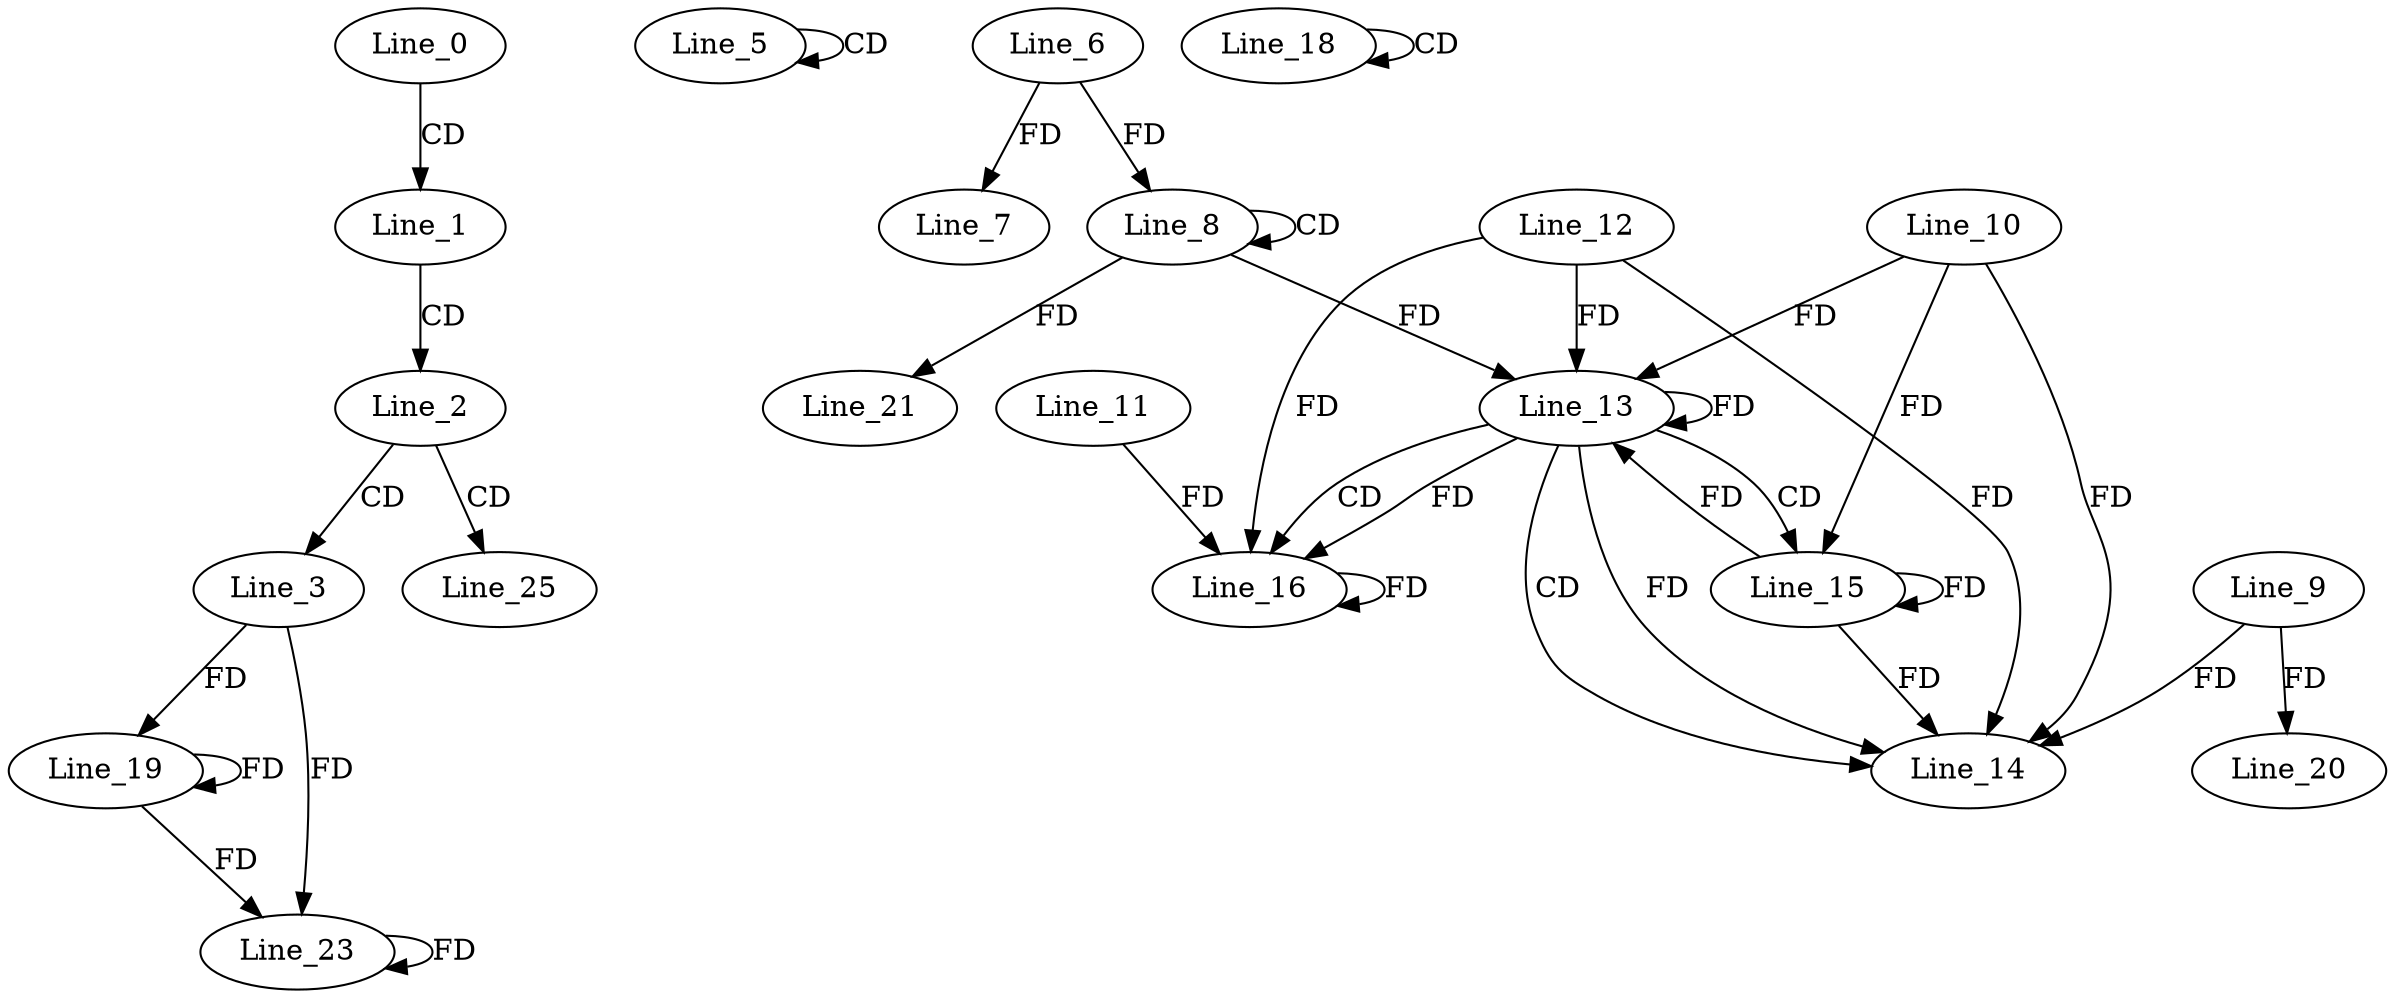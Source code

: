 digraph G {
  Line_0;
  Line_1;
  Line_2;
  Line_3;
  Line_5;
  Line_5;
  Line_6;
  Line_7;
  Line_8;
  Line_8;
  Line_13;
  Line_12;
  Line_13;
  Line_10;
  Line_13;
  Line_14;
  Line_9;
  Line_15;
  Line_16;
  Line_11;
  Line_18;
  Line_18;
  Line_19;
  Line_20;
  Line_21;
  Line_23;
  Line_25;
  Line_0 -> Line_1 [ label="CD" ];
  Line_1 -> Line_2 [ label="CD" ];
  Line_2 -> Line_3 [ label="CD" ];
  Line_5 -> Line_5 [ label="CD" ];
  Line_6 -> Line_7 [ label="FD" ];
  Line_8 -> Line_8 [ label="CD" ];
  Line_6 -> Line_8 [ label="FD" ];
  Line_13 -> Line_13 [ label="FD" ];
  Line_12 -> Line_13 [ label="FD" ];
  Line_8 -> Line_13 [ label="FD" ];
  Line_10 -> Line_13 [ label="FD" ];
  Line_13 -> Line_14 [ label="CD" ];
  Line_9 -> Line_14 [ label="FD" ];
  Line_10 -> Line_14 [ label="FD" ];
  Line_13 -> Line_14 [ label="FD" ];
  Line_12 -> Line_14 [ label="FD" ];
  Line_13 -> Line_15 [ label="CD" ];
  Line_15 -> Line_15 [ label="FD" ];
  Line_10 -> Line_15 [ label="FD" ];
  Line_13 -> Line_16 [ label="CD" ];
  Line_16 -> Line_16 [ label="FD" ];
  Line_11 -> Line_16 [ label="FD" ];
  Line_13 -> Line_16 [ label="FD" ];
  Line_12 -> Line_16 [ label="FD" ];
  Line_18 -> Line_18 [ label="CD" ];
  Line_3 -> Line_19 [ label="FD" ];
  Line_19 -> Line_19 [ label="FD" ];
  Line_9 -> Line_20 [ label="FD" ];
  Line_8 -> Line_21 [ label="FD" ];
  Line_3 -> Line_23 [ label="FD" ];
  Line_19 -> Line_23 [ label="FD" ];
  Line_23 -> Line_23 [ label="FD" ];
  Line_2 -> Line_25 [ label="CD" ];
  Line_15 -> Line_13 [ label="FD" ];
  Line_15 -> Line_14 [ label="FD" ];
}
